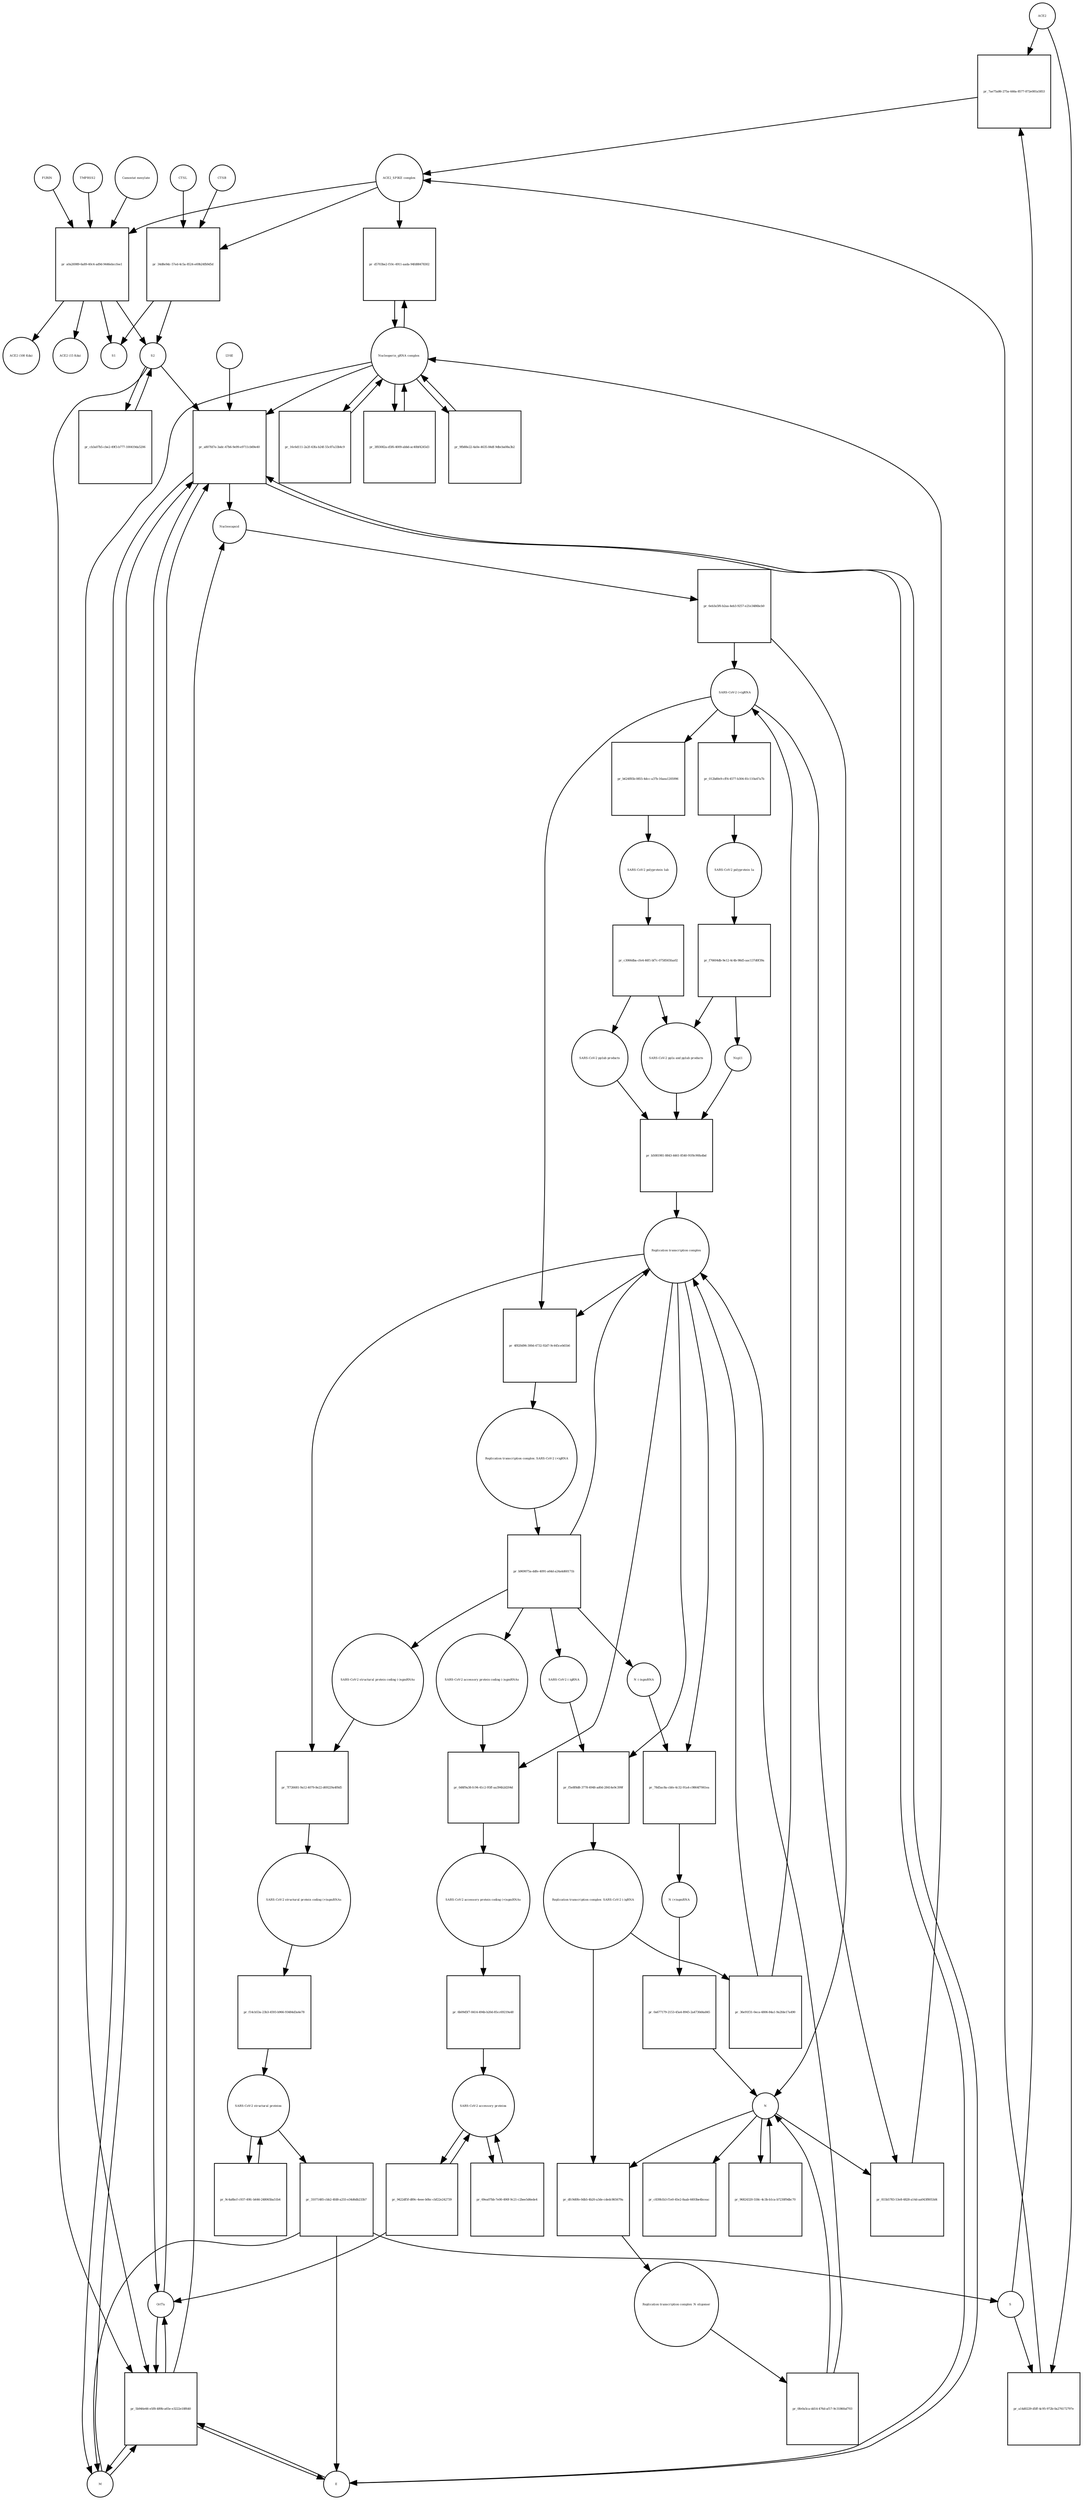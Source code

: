 strict digraph  {
ACE2 [annotation="", bipartite=0, cls=macromolecule, fontsize=4, label=ACE2, shape=circle];
"pr_7ae75a86-275a-446a-8577-872e081a5853" [annotation="", bipartite=1, cls=process, fontsize=4, label="pr_7ae75a86-275a-446a-8577-872e081a5853", shape=square];
"ACE2_SPIKE complex" [annotation="", bipartite=0, cls=complex, fontsize=4, label="ACE2_SPIKE complex", shape=circle];
S [annotation="", bipartite=0, cls="macromolecule multimer", fontsize=4, label=S, shape=circle];
"Nucleoporin_gRNA complex " [annotation="", bipartite=0, cls=complex, fontsize=4, label="Nucleoporin_gRNA complex ", shape=circle];
"pr_d5703be2-f10c-4911-aada-94fd88478302" [annotation="", bipartite=1, cls=process, fontsize=4, label="pr_d5703be2-f10c-4911-aada-94fd88478302", shape=square];
"pr_34d8e9dc-57ed-4c5a-8524-e69b24fb9d5d" [annotation="", bipartite=1, cls=process, fontsize=4, label="pr_34d8e9dc-57ed-4c5a-8524-e69b24fb9d5d", shape=square];
S2 [annotation="", bipartite=0, cls=macromolecule, fontsize=4, label=S2, shape=circle];
CTSB [annotation="", bipartite=0, cls=macromolecule, fontsize=4, label=CTSB, shape=circle];
CTSL [annotation="", bipartite=0, cls=macromolecule, fontsize=4, label=CTSL, shape=circle];
S1 [annotation="", bipartite=0, cls=macromolecule, fontsize=4, label=S1, shape=circle];
"pr_a14d0229-d5ff-4c95-972b-0a276172797e" [annotation="", bipartite=1, cls=process, fontsize=4, label="pr_a14d0229-d5ff-4c95-972b-0a276172797e", shape=square];
"pr_a807fd7e-3adc-47b6-9e99-e9711cb69e40" [annotation="", bipartite=1, cls=process, fontsize=4, label="pr_a807fd7e-3adc-47b6-9e99-e9711cb69e40", shape=square];
Nucleocapsid [annotation="", bipartite=0, cls=complex, fontsize=4, label=Nucleocapsid, shape=circle];
LY6E [annotation="", bipartite=0, cls=macromolecule, fontsize=4, label=LY6E, shape=circle];
Orf7a [annotation="", bipartite=0, cls=macromolecule, fontsize=4, label=Orf7a, shape=circle];
E [annotation="", bipartite=0, cls=macromolecule, fontsize=4, label=E, shape=circle];
M [annotation="", bipartite=0, cls=macromolecule, fontsize=4, label=M, shape=circle];
"pr_5b946e66-e5f8-489b-a65e-e3222e18f640" [annotation="", bipartite=1, cls=process, fontsize=4, label="pr_5b946e66-e5f8-489b-a65e-e3222e18f640", shape=square];
"pr_6eb3a5f6-b2aa-4eb3-9257-e21e3486bcb0" [annotation="", bipartite=1, cls=process, fontsize=4, label="pr_6eb3a5f6-b2aa-4eb3-9257-e21e3486bcb0", shape=square];
" SARS-CoV-2 (+)gRNA" [annotation="", bipartite=0, cls="nucleic acid feature", fontsize=4, label=" SARS-CoV-2 (+)gRNA", shape=circle];
N [annotation="", bipartite=0, cls="macromolecule multimer", fontsize=4, label=N, shape=circle];
"SARS-CoV-2 polyprotein 1ab" [annotation="", bipartite=0, cls=macromolecule, fontsize=4, label="SARS-CoV-2 polyprotein 1ab", shape=circle];
"pr_c3066dba-cfe4-46f1-bf7c-0758565faa02" [annotation="", bipartite=1, cls=process, fontsize=4, label="pr_c3066dba-cfe4-46f1-bf7c-0758565faa02", shape=square];
"SARS-CoV-2 pp1a and pp1ab products" [annotation="", bipartite=0, cls=complex, fontsize=4, label="SARS-CoV-2 pp1a and pp1ab products", shape=circle];
"SARS-CoV-2 pp1ab products" [annotation="", bipartite=0, cls=complex, fontsize=4, label="SARS-CoV-2 pp1ab products", shape=circle];
"SARS-CoV-2 polyprotein 1a" [annotation="", bipartite=0, cls=macromolecule, fontsize=4, label="SARS-CoV-2 polyprotein 1a", shape=circle];
"pr_f76604db-9e12-4c4b-98d5-aac137d0f39a" [annotation="", bipartite=1, cls=process, fontsize=4, label="pr_f76604db-9e12-4c4b-98d5-aac137d0f39a", shape=square];
Nsp11 [annotation="", bipartite=0, cls=macromolecule, fontsize=4, label=Nsp11, shape=circle];
"pr_16c6d111-2a2f-43fa-b24f-55c87a33b4c9" [annotation="", bipartite=1, cls=process, fontsize=4, label="pr_16c6d111-2a2f-43fa-b24f-55c87a33b4c9", shape=square];
"pr_3f83082a-d5f6-4009-abbd-ac40bf4245d3" [annotation="", bipartite=1, cls=process, fontsize=4, label="pr_3f83082a-d5f6-4009-abbd-ac40bf4245d3", shape=square];
"SARS-CoV-2 structural proteins" [annotation="", bipartite=0, cls=complex, fontsize=4, label="SARS-CoV-2 structural proteins", shape=circle];
"pr_31071485-cbb2-4fd8-a255-e34d6db233b7" [annotation="", bipartite=1, cls=process, fontsize=4, label="pr_31071485-cbb2-4fd8-a255-e34d6db233b7", shape=square];
"Replication transcription complex_SARS-CoV-2 (-)gRNA" [annotation="", bipartite=0, cls=complex, fontsize=4, label="Replication transcription complex_SARS-CoV-2 (-)gRNA", shape=circle];
"pr_dfc9d0fe-0db5-4b20-a3de-cdedc865679a" [annotation="", bipartite=1, cls=process, fontsize=4, label="pr_dfc9d0fe-0db5-4b20-a3de-cdedc865679a", shape=square];
"Replication transcription complex_N oligomer" [annotation="", bipartite=0, cls=complex, fontsize=4, label="Replication transcription complex_N oligomer", shape=circle];
"pr_c839b1b3-f1e0-45e2-8aab-4493be4bceac" [annotation="", bipartite=1, cls=process, fontsize=4, label="pr_c839b1b3-f1e0-45e2-8aab-4493be4bceac", shape=square];
"SARS-CoV-2 accessory proteins" [annotation="", bipartite=0, cls=complex, fontsize=4, label="SARS-CoV-2 accessory proteins", shape=circle];
"pr_69ea07bb-7e00-490f-9c21-c2bee5d6ede4" [annotation="", bipartite=1, cls=process, fontsize=4, label="pr_69ea07bb-7e00-490f-9c21-c2bee5d6ede4", shape=square];
"pr_9c4a8bcf-c937-49fc-b646-248065ba51b4" [annotation="", bipartite=1, cls=process, fontsize=4, label="pr_9c4a8bcf-c937-49fc-b646-248065ba51b4", shape=square];
"pr_0fe0a5ca-dd14-476d-af17-9c31860af703" [annotation="", bipartite=1, cls=process, fontsize=4, label="pr_0fe0a5ca-dd14-476d-af17-9c31860af703", shape=square];
"Replication transcription complex" [annotation="", bipartite=0, cls=complex, fontsize=4, label="Replication transcription complex", shape=circle];
"pr_96824320-558c-4c3b-b1ca-b7230f9dbc70" [annotation="", bipartite=1, cls=process, fontsize=4, label="pr_96824320-558c-4c3b-b1ca-b7230f9dbc70", shape=square];
"pr_b5081981-8843-4461-8540-91f0c90fa4bd" [annotation="", bipartite=1, cls=process, fontsize=4, label="pr_b5081981-8843-4461-8540-91f0c90fa4bd", shape=square];
"SARS-CoV-2 accessory protein coding (-)sgmRNAs" [annotation="", bipartite=0, cls=complex, fontsize=4, label="SARS-CoV-2 accessory protein coding (-)sgmRNAs", shape=circle];
"pr_0d6f9a38-fc94-41c2-95ff-aa394b2d204d" [annotation="", bipartite=1, cls=process, fontsize=4, label="pr_0d6f9a38-fc94-41c2-95ff-aa394b2d204d", shape=square];
"SARS-CoV-2 accessory protein coding (+)sgmRNAs" [annotation="", bipartite=0, cls=complex, fontsize=4, label="SARS-CoV-2 accessory protein coding (+)sgmRNAs", shape=circle];
"SARS-CoV-2 structural protein coding (-)sgmRNAs" [annotation="", bipartite=0, cls=complex, fontsize=4, label="SARS-CoV-2 structural protein coding (-)sgmRNAs", shape=circle];
"pr_7f726681-9a12-4079-8e22-d69229a4f8d5" [annotation="", bipartite=1, cls=process, fontsize=4, label="pr_7f726681-9a12-4079-8e22-d69229a4f8d5", shape=square];
"SARS-CoV-2 structural protein coding (+)sgmRNAs" [annotation="", bipartite=0, cls=complex, fontsize=4, label="SARS-CoV-2 structural protein coding (+)sgmRNAs", shape=circle];
"N (-)sgmRNA" [annotation="", bipartite=0, cls="nucleic acid feature", fontsize=4, label="N (-)sgmRNA", shape=circle];
"pr_78d5ac8a-cbfe-4c32-91a4-c9864f7061ea" [annotation="", bipartite=1, cls=process, fontsize=4, label="pr_78d5ac8a-cbfe-4c32-91a4-c9864f7061ea", shape=square];
"N (+)sgmRNA" [annotation="", bipartite=0, cls="nucleic acid feature", fontsize=4, label="N (+)sgmRNA", shape=circle];
"pr_0a677179-2153-45a4-8945-2a4730d4a845" [annotation="", bipartite=1, cls=process, fontsize=4, label="pr_0a677179-2153-45a4-8945-2a4730d4a845", shape=square];
"Replication transcription complex_SARS-CoV-2 (+)gRNA" [annotation="", bipartite=0, cls=complex, fontsize=4, label="Replication transcription complex_SARS-CoV-2 (+)gRNA", shape=circle];
"pr_b969075a-ddfe-4091-a64d-a24a4d60171b" [annotation="", bipartite=1, cls=process, fontsize=4, label="pr_b969075a-ddfe-4091-a64d-a24a4d60171b", shape=square];
" SARS-CoV-2 (-)gRNA" [annotation="", bipartite=0, cls="nucleic acid feature", fontsize=4, label=" SARS-CoV-2 (-)gRNA", shape=circle];
"pr_012bd0e9-cff4-4577-b304-81c110a47a7b" [annotation="", bipartite=1, cls=process, fontsize=4, label="pr_012bd0e9-cff4-4577-b304-81c110a47a7b", shape=square];
"pr_b624f85b-0855-4dcc-a37b-16aea1205996" [annotation="", bipartite=1, cls=process, fontsize=4, label="pr_b624f85b-0855-4dcc-a37b-16aea1205996", shape=square];
"pr_6b09d5f7-8414-494b-b20d-85cc69219a48" [annotation="", bipartite=1, cls=process, fontsize=4, label="pr_6b09d5f7-8414-494b-b20d-85cc69219a48", shape=square];
"pr_f14cb53a-23b3-4593-b966-93484d3a4e78" [annotation="", bipartite=1, cls=process, fontsize=4, label="pr_f14cb53a-23b3-4593-b966-93484d3a4e78", shape=square];
"pr_f5e8f8d8-3778-4948-ad0d-28414e9c399f" [annotation="", bipartite=1, cls=process, fontsize=4, label="pr_f5e8f8d8-3778-4948-ad0d-28414e9c399f", shape=square];
"pr_815b5783-53e8-4828-a14d-aa043f8053d4" [annotation="", bipartite=1, cls=process, fontsize=4, label="pr_815b5783-53e8-4828-a14d-aa043f8053d4", shape=square];
"pr_9fb88e22-4a0e-4635-84df-9dbcba08a3b2" [annotation="", bipartite=1, cls=process, fontsize=4, label="pr_9fb88e22-4a0e-4635-84df-9dbcba08a3b2", shape=square];
"pr_9422df5f-d89c-4eee-b0bc-cbf22e242739" [annotation="", bipartite=1, cls=process, fontsize=4, label="pr_9422df5f-d89c-4eee-b0bc-cbf22e242739", shape=square];
"pr_a0a26989-6a89-40c4-ad9d-9446ebccfee1" [annotation="", bipartite=1, cls=process, fontsize=4, label="pr_a0a26989-6a89-40c4-ad9d-9446ebccfee1", shape=square];
FURIN [annotation="", bipartite=0, cls=macromolecule, fontsize=4, label=FURIN, shape=circle];
TMPRSS2 [annotation="", bipartite=0, cls=macromolecule, fontsize=4, label=TMPRSS2, shape=circle];
"Camostat mesylate" [annotation="urn_miriam_pubchem.compound_2536", bipartite=0, cls="simple chemical", fontsize=4, label="Camostat mesylate", shape=circle];
"ACE2 (100 Kda)" [annotation="", bipartite=0, cls=macromolecule, fontsize=4, label="ACE2 (100 Kda)", shape=circle];
"ACE2 (15 Kda)" [annotation="", bipartite=0, cls=macromolecule, fontsize=4, label="ACE2 (15 Kda)", shape=circle];
"pr_cb3a07b5-cbe2-49f3-b777-100419da5206" [annotation="", bipartite=1, cls=process, fontsize=4, label="pr_cb3a07b5-cbe2-49f3-b777-100419da5206", shape=square];
"pr_4f820d96-300d-4732-92d7-9c445ce0d1b6" [annotation="", bipartite=1, cls=process, fontsize=4, label="pr_4f820d96-300d-4732-92d7-9c445ce0d1b6", shape=square];
"pr_36e91f31-0eca-4806-84a1-9a2fde17a490" [annotation="", bipartite=1, cls=process, fontsize=4, label="pr_36e91f31-0eca-4806-84a1-9a2fde17a490", shape=square];
ACE2 -> "pr_7ae75a86-275a-446a-8577-872e081a5853"  [annotation="", interaction_type=consumption];
ACE2 -> "pr_a14d0229-d5ff-4c95-972b-0a276172797e"  [annotation="", interaction_type=consumption];
"pr_7ae75a86-275a-446a-8577-872e081a5853" -> "ACE2_SPIKE complex"  [annotation="", interaction_type=production];
"ACE2_SPIKE complex" -> "pr_d5703be2-f10c-4911-aada-94fd88478302"  [annotation="urn_miriam_pubmed_32142651|urn_miriam_pubmed_32094589", interaction_type=stimulation];
"ACE2_SPIKE complex" -> "pr_34d8e9dc-57ed-4c5a-8524-e69b24fb9d5d"  [annotation="", interaction_type=consumption];
"ACE2_SPIKE complex" -> "pr_a0a26989-6a89-40c4-ad9d-9446ebccfee1"  [annotation="", interaction_type=consumption];
S -> "pr_7ae75a86-275a-446a-8577-872e081a5853"  [annotation="", interaction_type=consumption];
S -> "pr_a14d0229-d5ff-4c95-972b-0a276172797e"  [annotation="", interaction_type=consumption];
"Nucleoporin_gRNA complex " -> "pr_d5703be2-f10c-4911-aada-94fd88478302"  [annotation="", interaction_type=consumption];
"Nucleoporin_gRNA complex " -> "pr_a807fd7e-3adc-47b6-9e99-e9711cb69e40"  [annotation="", interaction_type=consumption];
"Nucleoporin_gRNA complex " -> "pr_5b946e66-e5f8-489b-a65e-e3222e18f640"  [annotation="", interaction_type=consumption];
"Nucleoporin_gRNA complex " -> "pr_16c6d111-2a2f-43fa-b24f-55c87a33b4c9"  [annotation="", interaction_type=consumption];
"Nucleoporin_gRNA complex " -> "pr_3f83082a-d5f6-4009-abbd-ac40bf4245d3"  [annotation="", interaction_type=consumption];
"Nucleoporin_gRNA complex " -> "pr_9fb88e22-4a0e-4635-84df-9dbcba08a3b2"  [annotation="", interaction_type=consumption];
"pr_d5703be2-f10c-4911-aada-94fd88478302" -> "Nucleoporin_gRNA complex "  [annotation="", interaction_type=production];
"pr_34d8e9dc-57ed-4c5a-8524-e69b24fb9d5d" -> S2  [annotation="", interaction_type=production];
"pr_34d8e9dc-57ed-4c5a-8524-e69b24fb9d5d" -> S1  [annotation="", interaction_type=production];
S2 -> "pr_a807fd7e-3adc-47b6-9e99-e9711cb69e40"  [annotation="urn_miriam_doi_10.1101%2F2020.03.05.979260|urn_miriam_doi_10.1101%2F2020.04.02.021469", interaction_type=stimulation];
S2 -> "pr_5b946e66-e5f8-489b-a65e-e3222e18f640"  [annotation="", interaction_type=stimulation];
S2 -> "pr_cb3a07b5-cbe2-49f3-b777-100419da5206"  [annotation="", interaction_type=consumption];
CTSB -> "pr_34d8e9dc-57ed-4c5a-8524-e69b24fb9d5d"  [annotation=urn_miriam_pubmed_32142651, interaction_type=catalysis];
CTSL -> "pr_34d8e9dc-57ed-4c5a-8524-e69b24fb9d5d"  [annotation=urn_miriam_pubmed_32142651, interaction_type=catalysis];
"pr_a14d0229-d5ff-4c95-972b-0a276172797e" -> "ACE2_SPIKE complex"  [annotation="", interaction_type=production];
"pr_a807fd7e-3adc-47b6-9e99-e9711cb69e40" -> Nucleocapsid  [annotation="", interaction_type=production];
"pr_a807fd7e-3adc-47b6-9e99-e9711cb69e40" -> Orf7a  [annotation="", interaction_type=production];
"pr_a807fd7e-3adc-47b6-9e99-e9711cb69e40" -> E  [annotation="", interaction_type=production];
"pr_a807fd7e-3adc-47b6-9e99-e9711cb69e40" -> M  [annotation="", interaction_type=production];
Nucleocapsid -> "pr_6eb3a5f6-b2aa-4eb3-9257-e21e3486bcb0"  [annotation="", interaction_type=consumption];
LY6E -> "pr_a807fd7e-3adc-47b6-9e99-e9711cb69e40"  [annotation="urn_miriam_doi_10.1101%2F2020.03.05.979260|urn_miriam_doi_10.1101%2F2020.04.02.021469", interaction_type=inhibition];
Orf7a -> "pr_a807fd7e-3adc-47b6-9e99-e9711cb69e40"  [annotation="", interaction_type=consumption];
Orf7a -> "pr_5b946e66-e5f8-489b-a65e-e3222e18f640"  [annotation="", interaction_type=consumption];
E -> "pr_a807fd7e-3adc-47b6-9e99-e9711cb69e40"  [annotation="", interaction_type=consumption];
E -> "pr_5b946e66-e5f8-489b-a65e-e3222e18f640"  [annotation="", interaction_type=consumption];
M -> "pr_a807fd7e-3adc-47b6-9e99-e9711cb69e40"  [annotation="", interaction_type=consumption];
M -> "pr_5b946e66-e5f8-489b-a65e-e3222e18f640"  [annotation="", interaction_type=consumption];
"pr_5b946e66-e5f8-489b-a65e-e3222e18f640" -> Nucleocapsid  [annotation="", interaction_type=production];
"pr_5b946e66-e5f8-489b-a65e-e3222e18f640" -> E  [annotation="", interaction_type=production];
"pr_5b946e66-e5f8-489b-a65e-e3222e18f640" -> M  [annotation="", interaction_type=production];
"pr_5b946e66-e5f8-489b-a65e-e3222e18f640" -> Orf7a  [annotation="", interaction_type=production];
"pr_6eb3a5f6-b2aa-4eb3-9257-e21e3486bcb0" -> " SARS-CoV-2 (+)gRNA"  [annotation="", interaction_type=production];
"pr_6eb3a5f6-b2aa-4eb3-9257-e21e3486bcb0" -> N  [annotation="", interaction_type=production];
" SARS-CoV-2 (+)gRNA" -> "pr_012bd0e9-cff4-4577-b304-81c110a47a7b"  [annotation="", interaction_type=consumption];
" SARS-CoV-2 (+)gRNA" -> "pr_b624f85b-0855-4dcc-a37b-16aea1205996"  [annotation="", interaction_type=consumption];
" SARS-CoV-2 (+)gRNA" -> "pr_815b5783-53e8-4828-a14d-aa043f8053d4"  [annotation="", interaction_type=consumption];
" SARS-CoV-2 (+)gRNA" -> "pr_4f820d96-300d-4732-92d7-9c445ce0d1b6"  [annotation="", interaction_type=consumption];
N -> "pr_dfc9d0fe-0db5-4b20-a3de-cdedc865679a"  [annotation="", interaction_type=consumption];
N -> "pr_c839b1b3-f1e0-45e2-8aab-4493be4bceac"  [annotation="", interaction_type=consumption];
N -> "pr_96824320-558c-4c3b-b1ca-b7230f9dbc70"  [annotation="", interaction_type=consumption];
N -> "pr_815b5783-53e8-4828-a14d-aa043f8053d4"  [annotation="", interaction_type=consumption];
"SARS-CoV-2 polyprotein 1ab" -> "pr_c3066dba-cfe4-46f1-bf7c-0758565faa02"  [annotation=urn_miriam_pubmed_31226023, interaction_type=catalysis];
"pr_c3066dba-cfe4-46f1-bf7c-0758565faa02" -> "SARS-CoV-2 pp1a and pp1ab products"  [annotation="", interaction_type=production];
"pr_c3066dba-cfe4-46f1-bf7c-0758565faa02" -> "SARS-CoV-2 pp1ab products"  [annotation="", interaction_type=production];
"SARS-CoV-2 pp1a and pp1ab products" -> "pr_b5081981-8843-4461-8540-91f0c90fa4bd"  [annotation="", interaction_type=consumption];
"SARS-CoV-2 pp1ab products" -> "pr_b5081981-8843-4461-8540-91f0c90fa4bd"  [annotation="", interaction_type=consumption];
"SARS-CoV-2 polyprotein 1a" -> "pr_f76604db-9e12-4c4b-98d5-aac137d0f39a"  [annotation=urn_miriam_pubmed_31226023, interaction_type=catalysis];
"pr_f76604db-9e12-4c4b-98d5-aac137d0f39a" -> "SARS-CoV-2 pp1a and pp1ab products"  [annotation="", interaction_type=production];
"pr_f76604db-9e12-4c4b-98d5-aac137d0f39a" -> Nsp11  [annotation="", interaction_type=production];
Nsp11 -> "pr_b5081981-8843-4461-8540-91f0c90fa4bd"  [annotation="", interaction_type=consumption];
"pr_16c6d111-2a2f-43fa-b24f-55c87a33b4c9" -> "Nucleoporin_gRNA complex "  [annotation="", interaction_type=production];
"pr_3f83082a-d5f6-4009-abbd-ac40bf4245d3" -> "Nucleoporin_gRNA complex "  [annotation="", interaction_type=production];
"SARS-CoV-2 structural proteins" -> "pr_31071485-cbb2-4fd8-a255-e34d6db233b7"  [annotation="", interaction_type=consumption];
"SARS-CoV-2 structural proteins" -> "pr_9c4a8bcf-c937-49fc-b646-248065ba51b4"  [annotation="", interaction_type=consumption];
"pr_31071485-cbb2-4fd8-a255-e34d6db233b7" -> M  [annotation="", interaction_type=production];
"pr_31071485-cbb2-4fd8-a255-e34d6db233b7" -> E  [annotation="", interaction_type=production];
"pr_31071485-cbb2-4fd8-a255-e34d6db233b7" -> S  [annotation="", interaction_type=production];
"Replication transcription complex_SARS-CoV-2 (-)gRNA" -> "pr_dfc9d0fe-0db5-4b20-a3de-cdedc865679a"  [annotation="", interaction_type=consumption];
"Replication transcription complex_SARS-CoV-2 (-)gRNA" -> "pr_36e91f31-0eca-4806-84a1-9a2fde17a490"  [annotation="", interaction_type=consumption];
"pr_dfc9d0fe-0db5-4b20-a3de-cdedc865679a" -> "Replication transcription complex_N oligomer"  [annotation="", interaction_type=production];
"Replication transcription complex_N oligomer" -> "pr_0fe0a5ca-dd14-476d-af17-9c31860af703"  [annotation="", interaction_type=consumption];
"SARS-CoV-2 accessory proteins" -> "pr_69ea07bb-7e00-490f-9c21-c2bee5d6ede4"  [annotation="", interaction_type=consumption];
"SARS-CoV-2 accessory proteins" -> "pr_9422df5f-d89c-4eee-b0bc-cbf22e242739"  [annotation="", interaction_type=consumption];
"pr_69ea07bb-7e00-490f-9c21-c2bee5d6ede4" -> "SARS-CoV-2 accessory proteins"  [annotation="", interaction_type=production];
"pr_9c4a8bcf-c937-49fc-b646-248065ba51b4" -> "SARS-CoV-2 structural proteins"  [annotation="", interaction_type=production];
"pr_0fe0a5ca-dd14-476d-af17-9c31860af703" -> "Replication transcription complex"  [annotation="", interaction_type=production];
"pr_0fe0a5ca-dd14-476d-af17-9c31860af703" -> N  [annotation="", interaction_type=production];
"Replication transcription complex" -> "pr_0d6f9a38-fc94-41c2-95ff-aa394b2d204d"  [annotation="", interaction_type="necessary stimulation"];
"Replication transcription complex" -> "pr_7f726681-9a12-4079-8e22-d69229a4f8d5"  [annotation="", interaction_type="necessary stimulation"];
"Replication transcription complex" -> "pr_78d5ac8a-cbfe-4c32-91a4-c9864f7061ea"  [annotation="", interaction_type="necessary stimulation"];
"Replication transcription complex" -> "pr_f5e8f8d8-3778-4948-ad0d-28414e9c399f"  [annotation="", interaction_type=consumption];
"Replication transcription complex" -> "pr_4f820d96-300d-4732-92d7-9c445ce0d1b6"  [annotation="", interaction_type=consumption];
"pr_96824320-558c-4c3b-b1ca-b7230f9dbc70" -> N  [annotation="", interaction_type=production];
"pr_b5081981-8843-4461-8540-91f0c90fa4bd" -> "Replication transcription complex"  [annotation="", interaction_type=production];
"SARS-CoV-2 accessory protein coding (-)sgmRNAs" -> "pr_0d6f9a38-fc94-41c2-95ff-aa394b2d204d"  [annotation="", interaction_type=consumption];
"pr_0d6f9a38-fc94-41c2-95ff-aa394b2d204d" -> "SARS-CoV-2 accessory protein coding (+)sgmRNAs"  [annotation="", interaction_type=production];
"SARS-CoV-2 accessory protein coding (+)sgmRNAs" -> "pr_6b09d5f7-8414-494b-b20d-85cc69219a48"  [annotation="", interaction_type=consumption];
"SARS-CoV-2 structural protein coding (-)sgmRNAs" -> "pr_7f726681-9a12-4079-8e22-d69229a4f8d5"  [annotation="", interaction_type=consumption];
"pr_7f726681-9a12-4079-8e22-d69229a4f8d5" -> "SARS-CoV-2 structural protein coding (+)sgmRNAs"  [annotation="", interaction_type=production];
"SARS-CoV-2 structural protein coding (+)sgmRNAs" -> "pr_f14cb53a-23b3-4593-b966-93484d3a4e78"  [annotation="", interaction_type=consumption];
"N (-)sgmRNA" -> "pr_78d5ac8a-cbfe-4c32-91a4-c9864f7061ea"  [annotation="", interaction_type=consumption];
"pr_78d5ac8a-cbfe-4c32-91a4-c9864f7061ea" -> "N (+)sgmRNA"  [annotation="", interaction_type=production];
"N (+)sgmRNA" -> "pr_0a677179-2153-45a4-8945-2a4730d4a845"  [annotation="", interaction_type=consumption];
"pr_0a677179-2153-45a4-8945-2a4730d4a845" -> N  [annotation="", interaction_type=production];
"Replication transcription complex_SARS-CoV-2 (+)gRNA" -> "pr_b969075a-ddfe-4091-a64d-a24a4d60171b"  [annotation="", interaction_type=consumption];
"pr_b969075a-ddfe-4091-a64d-a24a4d60171b" -> " SARS-CoV-2 (-)gRNA"  [annotation="", interaction_type=production];
"pr_b969075a-ddfe-4091-a64d-a24a4d60171b" -> "SARS-CoV-2 accessory protein coding (-)sgmRNAs"  [annotation="", interaction_type=production];
"pr_b969075a-ddfe-4091-a64d-a24a4d60171b" -> "SARS-CoV-2 structural protein coding (-)sgmRNAs"  [annotation="", interaction_type=production];
"pr_b969075a-ddfe-4091-a64d-a24a4d60171b" -> "N (-)sgmRNA"  [annotation="", interaction_type=production];
"pr_b969075a-ddfe-4091-a64d-a24a4d60171b" -> "Replication transcription complex"  [annotation="", interaction_type=production];
" SARS-CoV-2 (-)gRNA" -> "pr_f5e8f8d8-3778-4948-ad0d-28414e9c399f"  [annotation="", interaction_type=consumption];
"pr_012bd0e9-cff4-4577-b304-81c110a47a7b" -> "SARS-CoV-2 polyprotein 1a"  [annotation="", interaction_type=production];
"pr_b624f85b-0855-4dcc-a37b-16aea1205996" -> "SARS-CoV-2 polyprotein 1ab"  [annotation="", interaction_type=production];
"pr_6b09d5f7-8414-494b-b20d-85cc69219a48" -> "SARS-CoV-2 accessory proteins"  [annotation="", interaction_type=production];
"pr_f14cb53a-23b3-4593-b966-93484d3a4e78" -> "SARS-CoV-2 structural proteins"  [annotation="", interaction_type=production];
"pr_f5e8f8d8-3778-4948-ad0d-28414e9c399f" -> "Replication transcription complex_SARS-CoV-2 (-)gRNA"  [annotation="", interaction_type=production];
"pr_815b5783-53e8-4828-a14d-aa043f8053d4" -> "Nucleoporin_gRNA complex "  [annotation="", interaction_type=production];
"pr_9fb88e22-4a0e-4635-84df-9dbcba08a3b2" -> "Nucleoporin_gRNA complex "  [annotation="", interaction_type=production];
"pr_9422df5f-d89c-4eee-b0bc-cbf22e242739" -> "SARS-CoV-2 accessory proteins"  [annotation="", interaction_type=production];
"pr_9422df5f-d89c-4eee-b0bc-cbf22e242739" -> Orf7a  [annotation="", interaction_type=production];
"pr_a0a26989-6a89-40c4-ad9d-9446ebccfee1" -> S2  [annotation="", interaction_type=production];
"pr_a0a26989-6a89-40c4-ad9d-9446ebccfee1" -> "ACE2 (100 Kda)"  [annotation="", interaction_type=production];
"pr_a0a26989-6a89-40c4-ad9d-9446ebccfee1" -> S1  [annotation="", interaction_type=production];
"pr_a0a26989-6a89-40c4-ad9d-9446ebccfee1" -> "ACE2 (15 Kda)"  [annotation="", interaction_type=production];
FURIN -> "pr_a0a26989-6a89-40c4-ad9d-9446ebccfee1"  [annotation="", interaction_type=catalysis];
TMPRSS2 -> "pr_a0a26989-6a89-40c4-ad9d-9446ebccfee1"  [annotation="", interaction_type=catalysis];
"Camostat mesylate" -> "pr_a0a26989-6a89-40c4-ad9d-9446ebccfee1"  [annotation="", interaction_type=inhibition];
"pr_cb3a07b5-cbe2-49f3-b777-100419da5206" -> S2  [annotation="", interaction_type=production];
"pr_4f820d96-300d-4732-92d7-9c445ce0d1b6" -> "Replication transcription complex_SARS-CoV-2 (+)gRNA"  [annotation="", interaction_type=production];
"pr_36e91f31-0eca-4806-84a1-9a2fde17a490" -> " SARS-CoV-2 (+)gRNA"  [annotation="", interaction_type=production];
"pr_36e91f31-0eca-4806-84a1-9a2fde17a490" -> "Replication transcription complex"  [annotation="", interaction_type=production];
}
